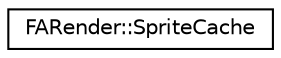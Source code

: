digraph G
{
  edge [fontname="Helvetica",fontsize="10",labelfontname="Helvetica",labelfontsize="10"];
  node [fontname="Helvetica",fontsize="10",shape=record];
  rankdir="LR";
  Node1 [label="FARender::SpriteCache",height=0.2,width=0.4,color="black", fillcolor="white", style="filled",URL="$class_f_a_render_1_1_sprite_cache.html",tooltip="Multithread sprite cache."];
}
